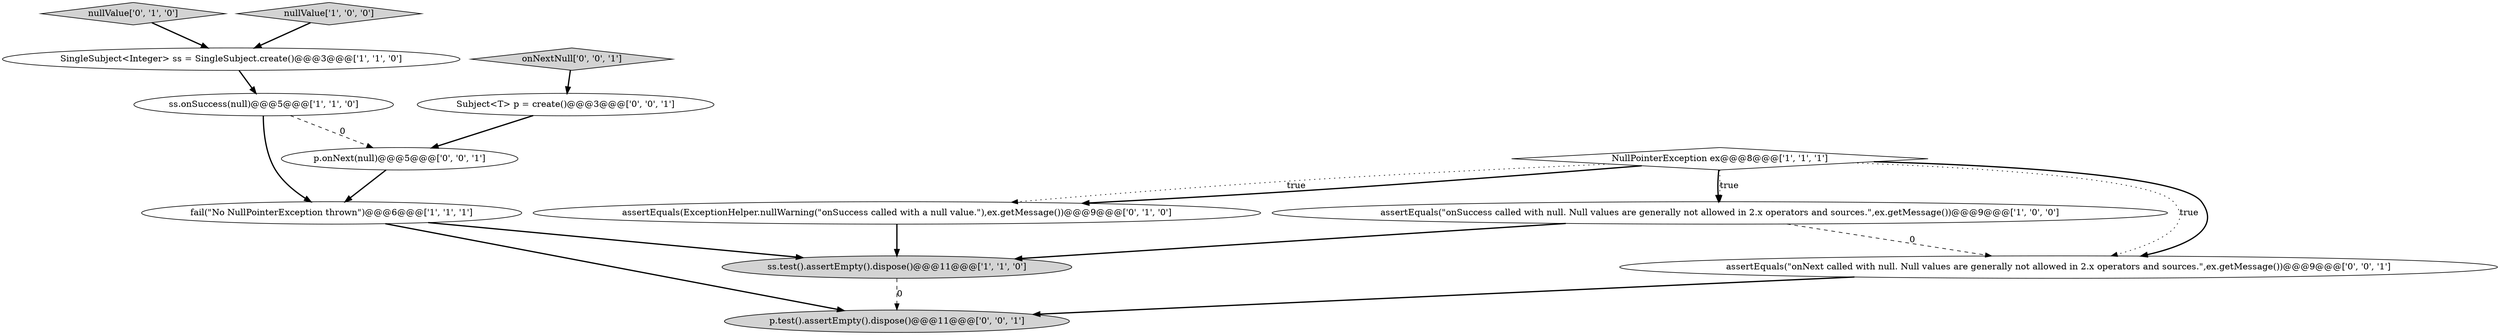digraph {
10 [style = filled, label = "onNextNull['0', '0', '1']", fillcolor = lightgray, shape = diamond image = "AAA0AAABBB3BBB"];
8 [style = filled, label = "assertEquals(ExceptionHelper.nullWarning(\"onSuccess called with a null value.\"),ex.getMessage())@@@9@@@['0', '1', '0']", fillcolor = white, shape = ellipse image = "AAA0AAABBB2BBB"];
7 [style = filled, label = "nullValue['0', '1', '0']", fillcolor = lightgray, shape = diamond image = "AAA0AAABBB2BBB"];
2 [style = filled, label = "assertEquals(\"onSuccess called with null. Null values are generally not allowed in 2.x operators and sources.\",ex.getMessage())@@@9@@@['1', '0', '0']", fillcolor = white, shape = ellipse image = "AAA0AAABBB1BBB"];
5 [style = filled, label = "NullPointerException ex@@@8@@@['1', '1', '1']", fillcolor = white, shape = diamond image = "AAA0AAABBB1BBB"];
3 [style = filled, label = "nullValue['1', '0', '0']", fillcolor = lightgray, shape = diamond image = "AAA0AAABBB1BBB"];
6 [style = filled, label = "ss.onSuccess(null)@@@5@@@['1', '1', '0']", fillcolor = white, shape = ellipse image = "AAA0AAABBB1BBB"];
13 [style = filled, label = "p.onNext(null)@@@5@@@['0', '0', '1']", fillcolor = white, shape = ellipse image = "AAA0AAABBB3BBB"];
0 [style = filled, label = "fail(\"No NullPointerException thrown\")@@@6@@@['1', '1', '1']", fillcolor = white, shape = ellipse image = "AAA0AAABBB1BBB"];
4 [style = filled, label = "SingleSubject<Integer> ss = SingleSubject.create()@@@3@@@['1', '1', '0']", fillcolor = white, shape = ellipse image = "AAA0AAABBB1BBB"];
11 [style = filled, label = "Subject<T> p = create()@@@3@@@['0', '0', '1']", fillcolor = white, shape = ellipse image = "AAA0AAABBB3BBB"];
1 [style = filled, label = "ss.test().assertEmpty().dispose()@@@11@@@['1', '1', '0']", fillcolor = lightgray, shape = ellipse image = "AAA0AAABBB1BBB"];
9 [style = filled, label = "p.test().assertEmpty().dispose()@@@11@@@['0', '0', '1']", fillcolor = lightgray, shape = ellipse image = "AAA0AAABBB3BBB"];
12 [style = filled, label = "assertEquals(\"onNext called with null. Null values are generally not allowed in 2.x operators and sources.\",ex.getMessage())@@@9@@@['0', '0', '1']", fillcolor = white, shape = ellipse image = "AAA0AAABBB3BBB"];
5->2 [style = bold, label=""];
5->8 [style = dotted, label="true"];
4->6 [style = bold, label=""];
5->8 [style = bold, label=""];
13->0 [style = bold, label=""];
1->9 [style = dashed, label="0"];
6->0 [style = bold, label=""];
0->9 [style = bold, label=""];
6->13 [style = dashed, label="0"];
10->11 [style = bold, label=""];
5->12 [style = dotted, label="true"];
0->1 [style = bold, label=""];
8->1 [style = bold, label=""];
12->9 [style = bold, label=""];
7->4 [style = bold, label=""];
2->1 [style = bold, label=""];
11->13 [style = bold, label=""];
5->12 [style = bold, label=""];
3->4 [style = bold, label=""];
5->2 [style = dotted, label="true"];
2->12 [style = dashed, label="0"];
}
